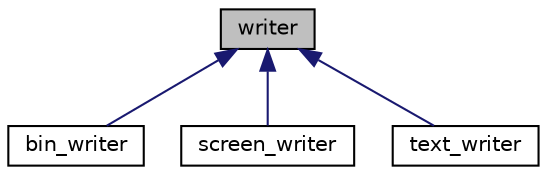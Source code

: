 digraph "writer"
{
 // LATEX_PDF_SIZE
  edge [fontname="Helvetica",fontsize="10",labelfontname="Helvetica",labelfontsize="10"];
  node [fontname="Helvetica",fontsize="10",shape=record];
  Node1 [label="writer",height=0.2,width=0.4,color="black", fillcolor="grey75", style="filled", fontcolor="black",tooltip="Writer is an abstract class used to write data from an object that inherits from storage_type."];
  Node1 -> Node2 [dir="back",color="midnightblue",fontsize="10",style="solid",fontname="Helvetica"];
  Node2 [label="bin_writer",height=0.2,width=0.4,color="black", fillcolor="white", style="filled",URL="$classbin__writer.html",tooltip="bin_writer implements the writer class to write data in a bin file from a storage_type object"];
  Node1 -> Node3 [dir="back",color="midnightblue",fontsize="10",style="solid",fontname="Helvetica"];
  Node3 [label="screen_writer",height=0.2,width=0.4,color="black", fillcolor="white", style="filled",URL="$classscreen__writer.html",tooltip="screen_writer implements the writer class to write data in the console from a storage_type object"];
  Node1 -> Node4 [dir="back",color="midnightblue",fontsize="10",style="solid",fontname="Helvetica"];
  Node4 [label="text_writer",height=0.2,width=0.4,color="black", fillcolor="white", style="filled",URL="$classtext__writer.html",tooltip="text_writer implements the writer class to write data in a text file from a storage_type object"];
}
